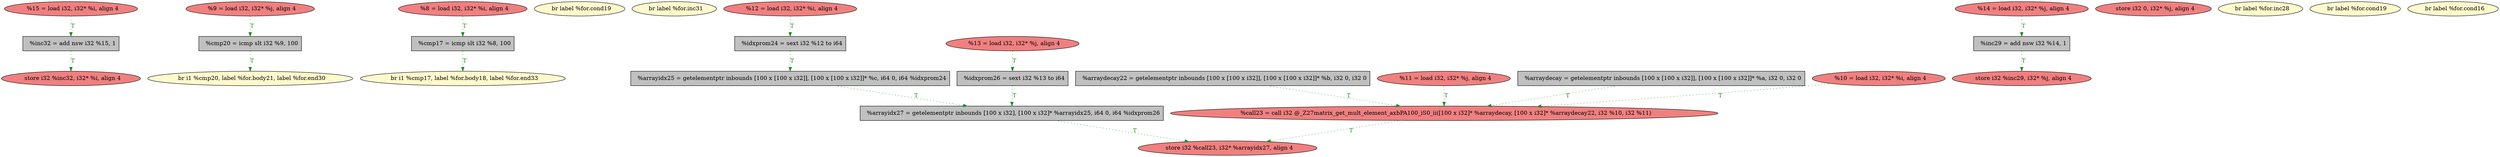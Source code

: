 
digraph G {


node1234 [fillcolor=lightcoral,label="  store i32 %inc32, i32* %i, align 4",shape=ellipse,style=filled ]
node1233 [fillcolor=lightcoral,label="  %9 = load i32, i32* %j, align 4",shape=ellipse,style=filled ]
node1232 [fillcolor=lightcoral,label="  %15 = load i32, i32* %i, align 4",shape=ellipse,style=filled ]
node1231 [fillcolor=grey,label="  %cmp17 = icmp slt i32 %8, 100",shape=rectangle,style=filled ]
node1230 [fillcolor=lemonchiffon,label="  br label %for.cond19",shape=ellipse,style=filled ]
node1228 [fillcolor=lemonchiffon,label="  br label %for.inc31",shape=ellipse,style=filled ]
node1224 [fillcolor=grey,label="  %arraydecay = getelementptr inbounds [100 x [100 x i32]], [100 x [100 x i32]]* %a, i32 0, i32 0",shape=rectangle,style=filled ]
node1223 [fillcolor=lightcoral,label="  %10 = load i32, i32* %i, align 4",shape=ellipse,style=filled ]
node1225 [fillcolor=grey,label="  %cmp20 = icmp slt i32 %9, 100",shape=rectangle,style=filled ]
node1222 [fillcolor=lightcoral,label="  %8 = load i32, i32* %i, align 4",shape=ellipse,style=filled ]
node1221 [fillcolor=lemonchiffon,label="  br i1 %cmp20, label %for.body21, label %for.end30",shape=ellipse,style=filled ]
node1206 [fillcolor=lightcoral,label="  %14 = load i32, i32* %j, align 4",shape=ellipse,style=filled ]
node1209 [fillcolor=grey,label="  %arrayidx27 = getelementptr inbounds [100 x i32], [100 x i32]* %arrayidx25, i64 0, i64 %idxprom26",shape=rectangle,style=filled ]
node1207 [fillcolor=lightcoral,label="  store i32 %call23, i32* %arrayidx27, align 4",shape=ellipse,style=filled ]
node1211 [fillcolor=lightcoral,label="  %13 = load i32, i32* %j, align 4",shape=ellipse,style=filled ]
node1214 [fillcolor=grey,label="  %inc32 = add nsw i32 %15, 1",shape=rectangle,style=filled ]
node1213 [fillcolor=grey,label="  %inc29 = add nsw i32 %14, 1",shape=rectangle,style=filled ]
node1217 [fillcolor=lightcoral,label="  store i32 0, i32* %j, align 4",shape=ellipse,style=filled ]
node1208 [fillcolor=grey,label="  %idxprom26 = sext i32 %13 to i64",shape=rectangle,style=filled ]
node1215 [fillcolor=grey,label="  %arraydecay22 = getelementptr inbounds [100 x [100 x i32]], [100 x [100 x i32]]* %b, i32 0, i32 0",shape=rectangle,style=filled ]
node1226 [fillcolor=lemonchiffon,label="  br label %for.inc28",shape=ellipse,style=filled ]
node1216 [fillcolor=lightcoral,label="  %11 = load i32, i32* %j, align 4",shape=ellipse,style=filled ]
node1229 [fillcolor=lightcoral,label="  store i32 %inc29, i32* %j, align 4",shape=ellipse,style=filled ]
node1218 [fillcolor=grey,label="  %arrayidx25 = getelementptr inbounds [100 x [100 x i32]], [100 x [100 x i32]]* %c, i64 0, i64 %idxprom24",shape=rectangle,style=filled ]
node1210 [fillcolor=grey,label="  %idxprom24 = sext i32 %12 to i64",shape=rectangle,style=filled ]
node1205 [fillcolor=lemonchiffon,label="  br label %for.cond19",shape=ellipse,style=filled ]
node1219 [fillcolor=lemonchiffon,label="  br label %for.cond16",shape=ellipse,style=filled ]
node1227 [fillcolor=lightcoral,label="  %12 = load i32, i32* %i, align 4",shape=ellipse,style=filled ]
node1212 [fillcolor=lightcoral,label="  %call23 = call i32 @_Z27matrix_get_mult_element_axbPA100_iS0_ii([100 x i32]* %arraydecay, [100 x i32]* %arraydecay22, i32 %10, i32 %11)",shape=ellipse,style=filled ]
node1220 [fillcolor=lemonchiffon,label="  br i1 %cmp17, label %for.body18, label %for.end33",shape=ellipse,style=filled ]

node1224->node1212 [style=dotted,color=forestgreen,label="T",fontcolor=forestgreen ]
node1218->node1209 [style=dotted,color=forestgreen,label="T",fontcolor=forestgreen ]
node1227->node1210 [style=dotted,color=forestgreen,label="T",fontcolor=forestgreen ]
node1209->node1207 [style=dotted,color=forestgreen,label="T",fontcolor=forestgreen ]
node1213->node1229 [style=dotted,color=forestgreen,label="T",fontcolor=forestgreen ]
node1206->node1213 [style=dotted,color=forestgreen,label="T",fontcolor=forestgreen ]
node1208->node1209 [style=dotted,color=forestgreen,label="T",fontcolor=forestgreen ]
node1233->node1225 [style=dotted,color=forestgreen,label="T",fontcolor=forestgreen ]
node1223->node1212 [style=dotted,color=forestgreen,label="T",fontcolor=forestgreen ]
node1214->node1234 [style=dotted,color=forestgreen,label="T",fontcolor=forestgreen ]
node1232->node1214 [style=dotted,color=forestgreen,label="T",fontcolor=forestgreen ]
node1210->node1218 [style=dotted,color=forestgreen,label="T",fontcolor=forestgreen ]
node1212->node1207 [style=dotted,color=forestgreen,label="T",fontcolor=forestgreen ]
node1231->node1220 [style=dotted,color=forestgreen,label="T",fontcolor=forestgreen ]
node1225->node1221 [style=dotted,color=forestgreen,label="T",fontcolor=forestgreen ]
node1211->node1208 [style=dotted,color=forestgreen,label="T",fontcolor=forestgreen ]
node1222->node1231 [style=dotted,color=forestgreen,label="T",fontcolor=forestgreen ]
node1215->node1212 [style=dotted,color=forestgreen,label="T",fontcolor=forestgreen ]
node1216->node1212 [style=dotted,color=forestgreen,label="T",fontcolor=forestgreen ]


}
